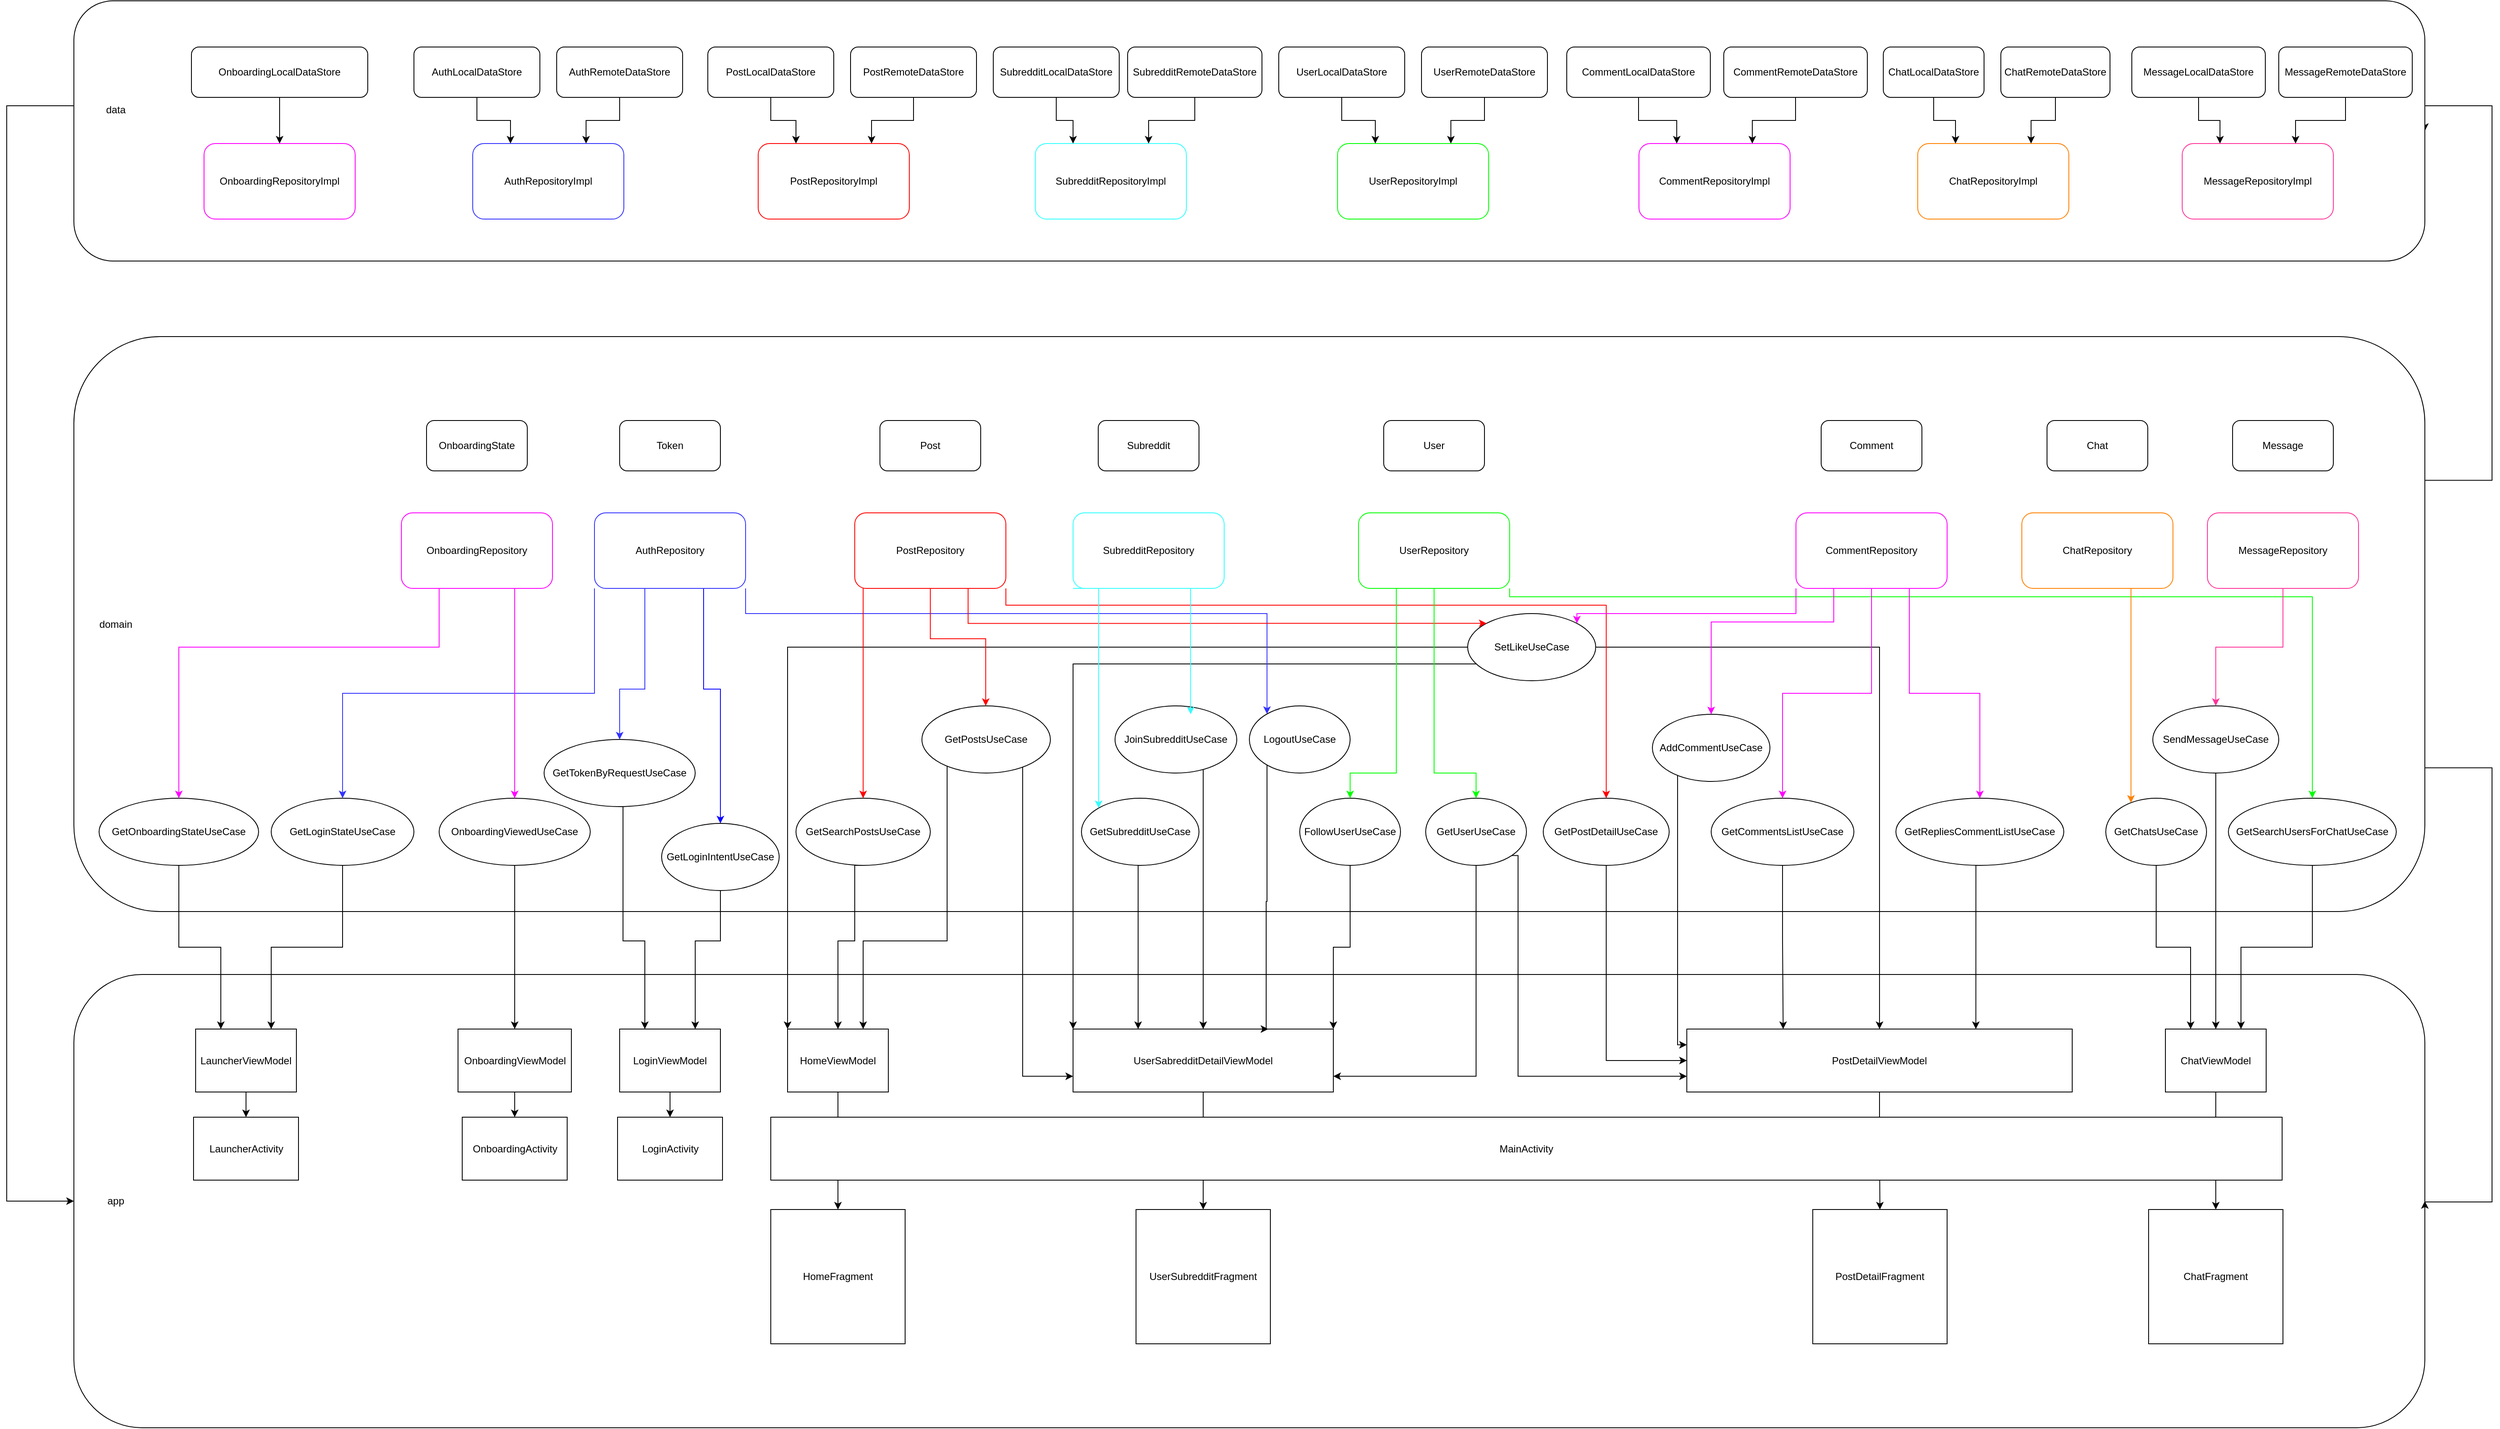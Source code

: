 <mxfile version="20.7.4" type="device"><diagram name="Страница 1" id="V0qLCYSgytZh2rKlNXdx"><mxGraphModel dx="2234" dy="1994" grid="1" gridSize="10" guides="1" tooltips="1" connect="1" arrows="1" fold="1" page="1" pageScale="1" pageWidth="827" pageHeight="1169" math="0" shadow="0"><root><mxCell id="0"/><mxCell id="1" parent="0"/><mxCell id="SQ890dfxBt3CAPnLPfhD-1" value="" style="rounded=1;whiteSpace=wrap;html=1;" parent="1" vertex="1"><mxGeometry x="-240" y="520" width="2800" height="540" as="geometry"/></mxCell><mxCell id="SQ890dfxBt3CAPnLPfhD-2" value="app" style="text;html=1;strokeColor=none;fillColor=none;align=center;verticalAlign=middle;whiteSpace=wrap;rounded=0;" parent="1" vertex="1"><mxGeometry x="-220" y="775" width="60" height="30" as="geometry"/></mxCell><mxCell id="SQ890dfxBt3CAPnLPfhD-158" style="edgeStyle=orthogonalEdgeStyle;rounded=0;orthogonalLoop=1;jettySize=auto;html=1;exitX=1;exitY=0.75;exitDx=0;exitDy=0;entryX=1;entryY=0.5;entryDx=0;entryDy=0;" parent="1" source="SQ890dfxBt3CAPnLPfhD-3" target="SQ890dfxBt3CAPnLPfhD-1" edge="1"><mxGeometry relative="1" as="geometry"><Array as="points"><mxPoint x="2640" y="274"/><mxPoint x="2640" y="791"/><mxPoint x="2560" y="791"/></Array></mxGeometry></mxCell><mxCell id="SQ890dfxBt3CAPnLPfhD-162" style="edgeStyle=orthogonalEdgeStyle;rounded=0;orthogonalLoop=1;jettySize=auto;html=1;exitX=1;exitY=0.25;exitDx=0;exitDy=0;entryX=1;entryY=0.5;entryDx=0;entryDy=0;" parent="1" source="SQ890dfxBt3CAPnLPfhD-3" target="SQ890dfxBt3CAPnLPfhD-5" edge="1"><mxGeometry relative="1" as="geometry"><Array as="points"><mxPoint x="2640" y="-69"/><mxPoint x="2640" y="-515"/></Array></mxGeometry></mxCell><mxCell id="SQ890dfxBt3CAPnLPfhD-3" value="" style="rounded=1;whiteSpace=wrap;html=1;" parent="1" vertex="1"><mxGeometry x="-240" y="-240" width="2800" height="685" as="geometry"/></mxCell><mxCell id="SQ890dfxBt3CAPnLPfhD-4" value="domain" style="text;html=1;strokeColor=none;fillColor=none;align=center;verticalAlign=middle;whiteSpace=wrap;rounded=0;" parent="1" vertex="1"><mxGeometry x="-220" y="87.5" width="60" height="30" as="geometry"/></mxCell><mxCell id="SQ890dfxBt3CAPnLPfhD-164" style="edgeStyle=orthogonalEdgeStyle;rounded=0;orthogonalLoop=1;jettySize=auto;html=1;exitX=0;exitY=0.5;exitDx=0;exitDy=0;entryX=0;entryY=0.5;entryDx=0;entryDy=0;" parent="1" source="SQ890dfxBt3CAPnLPfhD-5" target="SQ890dfxBt3CAPnLPfhD-1" edge="1"><mxGeometry relative="1" as="geometry"><Array as="points"><mxPoint x="-320" y="-515"/><mxPoint x="-320" y="790"/></Array></mxGeometry></mxCell><mxCell id="SQ890dfxBt3CAPnLPfhD-5" value="" style="rounded=1;whiteSpace=wrap;html=1;" parent="1" vertex="1"><mxGeometry x="-240" y="-640" width="2800" height="310" as="geometry"/></mxCell><mxCell id="SQ890dfxBt3CAPnLPfhD-6" value="data" style="text;html=1;strokeColor=none;fillColor=none;align=center;verticalAlign=middle;whiteSpace=wrap;rounded=0;" parent="1" vertex="1"><mxGeometry x="-220" y="-525" width="60" height="30" as="geometry"/></mxCell><mxCell id="nmZk25SD6AyVHt8-9nZW-2" style="edgeStyle=orthogonalEdgeStyle;rounded=0;orthogonalLoop=1;jettySize=auto;html=1;" edge="1" parent="1" source="SQ890dfxBt3CAPnLPfhD-8" target="SQ890dfxBt3CAPnLPfhD-37"><mxGeometry relative="1" as="geometry"/></mxCell><mxCell id="SQ890dfxBt3CAPnLPfhD-8" value="LauncherViewModel" style="rounded=0;whiteSpace=wrap;html=1;" parent="1" vertex="1"><mxGeometry x="-95" y="585" width="120" height="75" as="geometry"/></mxCell><mxCell id="SQ890dfxBt3CAPnLPfhD-14" style="edgeStyle=orthogonalEdgeStyle;rounded=0;orthogonalLoop=1;jettySize=auto;html=1;exitX=0.5;exitY=1;exitDx=0;exitDy=0;entryX=0.25;entryY=0;entryDx=0;entryDy=0;strokeColor=#000000;" parent="1" source="SQ890dfxBt3CAPnLPfhD-10" target="SQ890dfxBt3CAPnLPfhD-8" edge="1"><mxGeometry relative="1" as="geometry"/></mxCell><mxCell id="SQ890dfxBt3CAPnLPfhD-10" value="GetOnboardingStateUseCase" style="ellipse;whiteSpace=wrap;html=1;" parent="1" vertex="1"><mxGeometry x="-210" y="310" width="190" height="80" as="geometry"/></mxCell><mxCell id="SQ890dfxBt3CAPnLPfhD-13" style="edgeStyle=orthogonalEdgeStyle;rounded=0;orthogonalLoop=1;jettySize=auto;html=1;exitX=0.5;exitY=1;exitDx=0;exitDy=0;entryX=0.75;entryY=0;entryDx=0;entryDy=0;strokeColor=#000000;" parent="1" source="SQ890dfxBt3CAPnLPfhD-11" target="SQ890dfxBt3CAPnLPfhD-8" edge="1"><mxGeometry relative="1" as="geometry"/></mxCell><mxCell id="SQ890dfxBt3CAPnLPfhD-11" value="GetLoginStateUseCase" style="ellipse;whiteSpace=wrap;html=1;" parent="1" vertex="1"><mxGeometry x="-5" y="310" width="170" height="80" as="geometry"/></mxCell><mxCell id="nmZk25SD6AyVHt8-9nZW-4" style="edgeStyle=orthogonalEdgeStyle;rounded=0;orthogonalLoop=1;jettySize=auto;html=1;" edge="1" parent="1" source="SQ890dfxBt3CAPnLPfhD-15" target="nmZk25SD6AyVHt8-9nZW-3"><mxGeometry relative="1" as="geometry"/></mxCell><mxCell id="SQ890dfxBt3CAPnLPfhD-15" value="OnboardingViewModel" style="rounded=0;whiteSpace=wrap;html=1;" parent="1" vertex="1"><mxGeometry x="217.5" y="585" width="135" height="75" as="geometry"/></mxCell><mxCell id="SQ890dfxBt3CAPnLPfhD-17" style="edgeStyle=orthogonalEdgeStyle;rounded=0;orthogonalLoop=1;jettySize=auto;html=1;exitX=0.5;exitY=1;exitDx=0;exitDy=0;entryX=0.5;entryY=0;entryDx=0;entryDy=0;strokeColor=#000000;" parent="1" source="SQ890dfxBt3CAPnLPfhD-16" target="SQ890dfxBt3CAPnLPfhD-15" edge="1"><mxGeometry relative="1" as="geometry"/></mxCell><mxCell id="SQ890dfxBt3CAPnLPfhD-16" value="OnboardingViewedUseCase" style="ellipse;whiteSpace=wrap;html=1;" parent="1" vertex="1"><mxGeometry x="195" y="310" width="180" height="80" as="geometry"/></mxCell><mxCell id="SQ890dfxBt3CAPnLPfhD-20" value="GetTokenByRequestUseCase" style="ellipse;whiteSpace=wrap;html=1;" parent="1" vertex="1"><mxGeometry x="320" y="240" width="180" height="80" as="geometry"/></mxCell><mxCell id="SQ890dfxBt3CAPnLPfhD-24" value="HomeFragment" style="whiteSpace=wrap;html=1;aspect=fixed;" parent="1" vertex="1"><mxGeometry x="590" y="800" width="160" height="160" as="geometry"/></mxCell><mxCell id="SQ890dfxBt3CAPnLPfhD-25" value="GetSearchPostsUseCase" style="ellipse;whiteSpace=wrap;html=1;" parent="1" vertex="1"><mxGeometry x="620" y="310" width="160" height="80" as="geometry"/></mxCell><mxCell id="SQ890dfxBt3CAPnLPfhD-30" style="edgeStyle=orthogonalEdgeStyle;rounded=0;orthogonalLoop=1;jettySize=auto;html=1;exitX=0;exitY=1;exitDx=0;exitDy=0;entryX=0.75;entryY=0;entryDx=0;entryDy=0;strokeColor=#000000;" parent="1" source="SQ890dfxBt3CAPnLPfhD-27" target="SQ890dfxBt3CAPnLPfhD-43" edge="1"><mxGeometry relative="1" as="geometry"><mxPoint x="710" y="590" as="targetPoint"/><Array as="points"><mxPoint x="800" y="268"/><mxPoint x="800" y="480"/><mxPoint x="700" y="480"/></Array></mxGeometry></mxCell><mxCell id="SQ890dfxBt3CAPnLPfhD-96" style="edgeStyle=orthogonalEdgeStyle;rounded=0;orthogonalLoop=1;jettySize=auto;html=1;exitX=1;exitY=1;exitDx=0;exitDy=0;entryX=0;entryY=0.75;entryDx=0;entryDy=0;strokeColor=#000000;" parent="1" source="SQ890dfxBt3CAPnLPfhD-27" target="SQ890dfxBt3CAPnLPfhD-88" edge="1"><mxGeometry relative="1" as="geometry"><Array as="points"><mxPoint x="900" y="260"/><mxPoint x="890" y="260"/><mxPoint x="890" y="641"/></Array></mxGeometry></mxCell><mxCell id="SQ890dfxBt3CAPnLPfhD-27" value="GetPostsUseCase" style="ellipse;whiteSpace=wrap;html=1;" parent="1" vertex="1"><mxGeometry x="770" y="200" width="153" height="80" as="geometry"/></mxCell><mxCell id="SQ890dfxBt3CAPnLPfhD-31" value="PostDetailFragment" style="whiteSpace=wrap;html=1;aspect=fixed;" parent="1" vertex="1"><mxGeometry x="1831" y="800" width="160" height="160" as="geometry"/></mxCell><mxCell id="SQ890dfxBt3CAPnLPfhD-65" style="edgeStyle=orthogonalEdgeStyle;rounded=0;orthogonalLoop=1;jettySize=auto;html=1;exitX=0.5;exitY=1;exitDx=0;exitDy=0;entryX=0;entryY=0.5;entryDx=0;entryDy=0;strokeColor=#000000;" parent="1" source="SQ890dfxBt3CAPnLPfhD-32" target="SQ890dfxBt3CAPnLPfhD-49" edge="1"><mxGeometry relative="1" as="geometry"><Array as="points"><mxPoint x="1585" y="622"/></Array></mxGeometry></mxCell><mxCell id="SQ890dfxBt3CAPnLPfhD-32" value="GetPostDetailUseCase" style="ellipse;whiteSpace=wrap;html=1;" parent="1" vertex="1"><mxGeometry x="1510" y="310" width="150" height="80" as="geometry"/></mxCell><mxCell id="SQ890dfxBt3CAPnLPfhD-68" style="edgeStyle=orthogonalEdgeStyle;rounded=0;orthogonalLoop=1;jettySize=auto;html=1;exitX=0.5;exitY=1;exitDx=0;exitDy=0;entryX=0.25;entryY=0;entryDx=0;entryDy=0;strokeColor=#000000;" parent="1" source="SQ890dfxBt3CAPnLPfhD-35" target="SQ890dfxBt3CAPnLPfhD-49" edge="1"><mxGeometry relative="1" as="geometry"><mxPoint x="1853" y="580" as="targetPoint"/><Array as="points"><mxPoint x="1796" y="480"/></Array></mxGeometry></mxCell><mxCell id="SQ890dfxBt3CAPnLPfhD-35" value="GetCommentsListUseCase" style="ellipse;whiteSpace=wrap;html=1;" parent="1" vertex="1"><mxGeometry x="1710" y="310" width="170" height="80" as="geometry"/></mxCell><mxCell id="SQ890dfxBt3CAPnLPfhD-42" value="" style="edgeStyle=orthogonalEdgeStyle;rounded=0;orthogonalLoop=1;jettySize=auto;html=1;exitX=0.5;exitY=1;exitDx=0;exitDy=0;strokeColor=#000000;" parent="1" source="SQ890dfxBt3CAPnLPfhD-20" target="SQ890dfxBt3CAPnLPfhD-41" edge="1"><mxGeometry relative="1" as="geometry"><mxPoint x="470" y="390" as="sourcePoint"/><mxPoint x="470" y="690" as="targetPoint"/><Array as="points"><mxPoint x="414" y="320"/><mxPoint x="414" y="480"/><mxPoint x="440" y="480"/></Array></mxGeometry></mxCell><mxCell id="nmZk25SD6AyVHt8-9nZW-7" style="edgeStyle=orthogonalEdgeStyle;rounded=0;orthogonalLoop=1;jettySize=auto;html=1;" edge="1" parent="1" source="SQ890dfxBt3CAPnLPfhD-41" target="nmZk25SD6AyVHt8-9nZW-5"><mxGeometry relative="1" as="geometry"/></mxCell><mxCell id="SQ890dfxBt3CAPnLPfhD-41" value="LoginViewModel" style="rounded=0;whiteSpace=wrap;html=1;" parent="1" vertex="1"><mxGeometry x="410" y="585" width="120" height="75" as="geometry"/></mxCell><mxCell id="SQ890dfxBt3CAPnLPfhD-44" value="" style="edgeStyle=orthogonalEdgeStyle;rounded=0;orthogonalLoop=1;jettySize=auto;html=1;exitX=0.5;exitY=1;exitDx=0;exitDy=0;strokeColor=#000000;" parent="1" source="SQ890dfxBt3CAPnLPfhD-25" target="SQ890dfxBt3CAPnLPfhD-43" edge="1"><mxGeometry relative="1" as="geometry"><mxPoint x="670" y="390" as="sourcePoint"/><mxPoint x="670" y="690" as="targetPoint"/><Array as="points"><mxPoint x="690" y="480"/><mxPoint x="670" y="480"/></Array></mxGeometry></mxCell><mxCell id="SQ890dfxBt3CAPnLPfhD-48" style="edgeStyle=orthogonalEdgeStyle;rounded=0;orthogonalLoop=1;jettySize=auto;html=1;exitX=0.5;exitY=1;exitDx=0;exitDy=0;strokeColor=#000000;" parent="1" source="SQ890dfxBt3CAPnLPfhD-43" target="SQ890dfxBt3CAPnLPfhD-24" edge="1"><mxGeometry relative="1" as="geometry"/></mxCell><mxCell id="SQ890dfxBt3CAPnLPfhD-43" value="HomeViewModel" style="rounded=0;whiteSpace=wrap;html=1;" parent="1" vertex="1"><mxGeometry x="610" y="585" width="120" height="75" as="geometry"/></mxCell><mxCell id="SQ890dfxBt3CAPnLPfhD-61" style="edgeStyle=orthogonalEdgeStyle;rounded=0;orthogonalLoop=1;jettySize=auto;html=1;exitX=0.5;exitY=1;exitDx=0;exitDy=0;strokeColor=#000000;" parent="1" source="SQ890dfxBt3CAPnLPfhD-49" target="SQ890dfxBt3CAPnLPfhD-31" edge="1"><mxGeometry relative="1" as="geometry"/></mxCell><mxCell id="SQ890dfxBt3CAPnLPfhD-49" value="PostDetailViewModel" style="rounded=0;whiteSpace=wrap;html=1;" parent="1" vertex="1"><mxGeometry x="1681" y="585" width="459" height="75" as="geometry"/></mxCell><mxCell id="SQ890dfxBt3CAPnLPfhD-67" style="edgeStyle=orthogonalEdgeStyle;rounded=0;orthogonalLoop=1;jettySize=auto;html=1;exitX=0.5;exitY=1;exitDx=0;exitDy=0;entryX=0;entryY=0.25;entryDx=0;entryDy=0;strokeColor=#000000;" parent="1" source="SQ890dfxBt3CAPnLPfhD-57" target="SQ890dfxBt3CAPnLPfhD-49" edge="1"><mxGeometry relative="1" as="geometry"><Array as="points"><mxPoint x="1670" y="280"/><mxPoint x="1670" y="604"/></Array></mxGeometry></mxCell><mxCell id="SQ890dfxBt3CAPnLPfhD-57" value="AddCommentUseCase" style="ellipse;whiteSpace=wrap;html=1;" parent="1" vertex="1"><mxGeometry x="1640" y="210" width="140" height="80" as="geometry"/></mxCell><mxCell id="SQ890dfxBt3CAPnLPfhD-69" style="edgeStyle=orthogonalEdgeStyle;rounded=0;orthogonalLoop=1;jettySize=auto;html=1;exitX=1;exitY=0.5;exitDx=0;exitDy=0;entryX=0.5;entryY=0;entryDx=0;entryDy=0;strokeColor=#000000;" parent="1" source="SQ890dfxBt3CAPnLPfhD-62" target="SQ890dfxBt3CAPnLPfhD-49" edge="1"><mxGeometry relative="1" as="geometry"><mxPoint x="1516.25" y="170" as="sourcePoint"/><Array as="points"><mxPoint x="1911" y="130"/></Array></mxGeometry></mxCell><mxCell id="SQ890dfxBt3CAPnLPfhD-97" style="edgeStyle=orthogonalEdgeStyle;rounded=0;orthogonalLoop=1;jettySize=auto;html=1;exitX=0;exitY=0.5;exitDx=0;exitDy=0;entryX=0;entryY=0;entryDx=0;entryDy=0;strokeColor=#000000;" parent="1" source="SQ890dfxBt3CAPnLPfhD-62" target="SQ890dfxBt3CAPnLPfhD-43" edge="1"><mxGeometry relative="1" as="geometry"><Array as="points"><mxPoint x="610" y="130"/></Array></mxGeometry></mxCell><mxCell id="SQ890dfxBt3CAPnLPfhD-98" style="edgeStyle=orthogonalEdgeStyle;rounded=0;orthogonalLoop=1;jettySize=auto;html=1;exitX=0;exitY=1;exitDx=0;exitDy=0;entryX=0;entryY=0;entryDx=0;entryDy=0;strokeColor=#000000;" parent="1" source="SQ890dfxBt3CAPnLPfhD-62" target="SQ890dfxBt3CAPnLPfhD-88" edge="1"><mxGeometry relative="1" as="geometry"><Array as="points"><mxPoint x="1442" y="150"/><mxPoint x="950" y="150"/></Array></mxGeometry></mxCell><mxCell id="SQ890dfxBt3CAPnLPfhD-62" value="SetLikeUseCase" style="ellipse;whiteSpace=wrap;html=1;" parent="1" vertex="1"><mxGeometry x="1420" y="90" width="152.5" height="80" as="geometry"/></mxCell><mxCell id="SQ890dfxBt3CAPnLPfhD-70" style="edgeStyle=orthogonalEdgeStyle;rounded=0;orthogonalLoop=1;jettySize=auto;html=1;exitX=0.5;exitY=1;exitDx=0;exitDy=0;entryX=0.75;entryY=0;entryDx=0;entryDy=0;strokeColor=#000000;" parent="1" source="SQ890dfxBt3CAPnLPfhD-64" target="SQ890dfxBt3CAPnLPfhD-49" edge="1"><mxGeometry relative="1" as="geometry"><Array as="points"><mxPoint x="2026" y="390"/></Array></mxGeometry></mxCell><mxCell id="SQ890dfxBt3CAPnLPfhD-64" value="GetRepliesCommentListUseCase" style="ellipse;whiteSpace=wrap;html=1;" parent="1" vertex="1"><mxGeometry x="1930" y="310" width="200" height="80" as="geometry"/></mxCell><mxCell id="SQ890dfxBt3CAPnLPfhD-107" style="edgeStyle=orthogonalEdgeStyle;rounded=0;orthogonalLoop=1;jettySize=auto;html=1;exitX=1;exitY=1;exitDx=0;exitDy=0;entryX=0;entryY=0.75;entryDx=0;entryDy=0;strokeColor=#000000;" parent="1" source="SQ890dfxBt3CAPnLPfhD-72" target="SQ890dfxBt3CAPnLPfhD-49" edge="1"><mxGeometry relative="1" as="geometry"><Array as="points"><mxPoint x="1480" y="378"/><mxPoint x="1480" y="641"/></Array></mxGeometry></mxCell><mxCell id="SQ890dfxBt3CAPnLPfhD-108" style="edgeStyle=orthogonalEdgeStyle;rounded=0;orthogonalLoop=1;jettySize=auto;html=1;exitX=0.5;exitY=1;exitDx=0;exitDy=0;entryX=1;entryY=0.75;entryDx=0;entryDy=0;strokeColor=#000000;" parent="1" source="SQ890dfxBt3CAPnLPfhD-72" target="SQ890dfxBt3CAPnLPfhD-88" edge="1"><mxGeometry relative="1" as="geometry"/></mxCell><mxCell id="SQ890dfxBt3CAPnLPfhD-72" value="GetUserUseCase" style="ellipse;whiteSpace=wrap;html=1;" parent="1" vertex="1"><mxGeometry x="1370" y="310" width="120" height="80" as="geometry"/></mxCell><mxCell id="SQ890dfxBt3CAPnLPfhD-84" style="edgeStyle=orthogonalEdgeStyle;rounded=0;orthogonalLoop=1;jettySize=auto;html=1;exitX=0.5;exitY=1;exitDx=0;exitDy=0;entryX=0.25;entryY=0;entryDx=0;entryDy=0;strokeColor=#000000;" parent="1" source="SQ890dfxBt3CAPnLPfhD-76" target="SQ890dfxBt3CAPnLPfhD-80" edge="1"><mxGeometry relative="1" as="geometry"/></mxCell><mxCell id="SQ890dfxBt3CAPnLPfhD-76" value="GetChatsUseCase" style="ellipse;whiteSpace=wrap;html=1;" parent="1" vertex="1"><mxGeometry x="2180" y="310" width="120" height="80" as="geometry"/></mxCell><mxCell id="SQ890dfxBt3CAPnLPfhD-86" style="edgeStyle=orthogonalEdgeStyle;rounded=0;orthogonalLoop=1;jettySize=auto;html=1;exitX=0.5;exitY=1;exitDx=0;exitDy=0;entryX=0.75;entryY=0;entryDx=0;entryDy=0;strokeColor=#000000;" parent="1" source="SQ890dfxBt3CAPnLPfhD-77" target="SQ890dfxBt3CAPnLPfhD-80" edge="1"><mxGeometry relative="1" as="geometry"/></mxCell><mxCell id="SQ890dfxBt3CAPnLPfhD-77" value="GetSearchUsersForChatUseCase" style="ellipse;whiteSpace=wrap;html=1;" parent="1" vertex="1"><mxGeometry x="2326" y="310" width="200" height="80" as="geometry"/></mxCell><mxCell id="SQ890dfxBt3CAPnLPfhD-83" style="edgeStyle=orthogonalEdgeStyle;rounded=0;orthogonalLoop=1;jettySize=auto;html=1;exitX=0.5;exitY=1;exitDx=0;exitDy=0;strokeColor=#000000;" parent="1" source="SQ890dfxBt3CAPnLPfhD-80" target="SQ890dfxBt3CAPnLPfhD-81" edge="1"><mxGeometry relative="1" as="geometry"><Array as="points"><mxPoint x="2311" y="700"/><mxPoint x="2311" y="700"/></Array></mxGeometry></mxCell><mxCell id="SQ890dfxBt3CAPnLPfhD-85" style="edgeStyle=orthogonalEdgeStyle;rounded=0;orthogonalLoop=1;jettySize=auto;html=1;exitX=0.5;exitY=1;exitDx=0;exitDy=0;strokeColor=#000000;" parent="1" source="SQ890dfxBt3CAPnLPfhD-78" target="SQ890dfxBt3CAPnLPfhD-80" edge="1"><mxGeometry relative="1" as="geometry"/></mxCell><mxCell id="SQ890dfxBt3CAPnLPfhD-78" value="SendMessageUseCase" style="ellipse;whiteSpace=wrap;html=1;" parent="1" vertex="1"><mxGeometry x="2236" y="200" width="150" height="80" as="geometry"/></mxCell><mxCell id="SQ890dfxBt3CAPnLPfhD-80" value="ChatViewModel" style="rounded=0;whiteSpace=wrap;html=1;" parent="1" vertex="1"><mxGeometry x="2251" y="585" width="120" height="75" as="geometry"/></mxCell><mxCell id="SQ890dfxBt3CAPnLPfhD-81" value="ChatFragment" style="whiteSpace=wrap;html=1;aspect=fixed;" parent="1" vertex="1"><mxGeometry x="2231" y="800" width="160" height="160" as="geometry"/></mxCell><mxCell id="SQ890dfxBt3CAPnLPfhD-105" style="edgeStyle=orthogonalEdgeStyle;rounded=0;orthogonalLoop=1;jettySize=auto;html=1;exitX=0.5;exitY=1;exitDx=0;exitDy=0;strokeColor=#000000;" parent="1" source="SQ890dfxBt3CAPnLPfhD-88" target="SQ890dfxBt3CAPnLPfhD-104" edge="1"><mxGeometry relative="1" as="geometry"/></mxCell><mxCell id="SQ890dfxBt3CAPnLPfhD-88" value="UserSabredditDetailViewModel" style="rounded=0;whiteSpace=wrap;html=1;" parent="1" vertex="1"><mxGeometry x="950" y="585" width="310" height="75" as="geometry"/></mxCell><mxCell id="SQ890dfxBt3CAPnLPfhD-100" style="edgeStyle=orthogonalEdgeStyle;rounded=0;orthogonalLoop=1;jettySize=auto;html=1;exitX=0.5;exitY=1;exitDx=0;exitDy=0;entryX=0.25;entryY=0;entryDx=0;entryDy=0;strokeColor=#000000;" parent="1" source="SQ890dfxBt3CAPnLPfhD-93" target="SQ890dfxBt3CAPnLPfhD-88" edge="1"><mxGeometry relative="1" as="geometry"><Array as="points"><mxPoint x="1028" y="390"/></Array></mxGeometry></mxCell><mxCell id="SQ890dfxBt3CAPnLPfhD-93" value="GetSubredditUseCase" style="ellipse;whiteSpace=wrap;html=1;" parent="1" vertex="1"><mxGeometry x="960" y="310" width="140" height="80" as="geometry"/></mxCell><mxCell id="SQ890dfxBt3CAPnLPfhD-106" style="edgeStyle=orthogonalEdgeStyle;rounded=0;orthogonalLoop=1;jettySize=auto;html=1;exitX=1;exitY=0.5;exitDx=0;exitDy=0;entryX=0.5;entryY=0;entryDx=0;entryDy=0;strokeColor=#000000;" parent="1" source="SQ890dfxBt3CAPnLPfhD-99" target="SQ890dfxBt3CAPnLPfhD-88" edge="1"><mxGeometry relative="1" as="geometry"><Array as="points"><mxPoint x="1105" y="240"/></Array></mxGeometry></mxCell><mxCell id="SQ890dfxBt3CAPnLPfhD-99" value="JoinSubredditUseCase" style="ellipse;whiteSpace=wrap;html=1;" parent="1" vertex="1"><mxGeometry x="1000" y="200" width="145" height="80" as="geometry"/></mxCell><mxCell id="SQ890dfxBt3CAPnLPfhD-104" value="UserSubredditFragment" style="whiteSpace=wrap;html=1;aspect=fixed;" parent="1" vertex="1"><mxGeometry x="1025" y="800" width="160" height="160" as="geometry"/></mxCell><mxCell id="SQ890dfxBt3CAPnLPfhD-45" value="MainActivity" style="rounded=0;whiteSpace=wrap;html=1;" parent="1" vertex="1"><mxGeometry x="590" y="690" width="1800" height="75" as="geometry"/></mxCell><mxCell id="SQ890dfxBt3CAPnLPfhD-110" style="edgeStyle=orthogonalEdgeStyle;rounded=0;orthogonalLoop=1;jettySize=auto;html=1;exitX=0.5;exitY=1;exitDx=0;exitDy=0;entryX=0.75;entryY=0;entryDx=0;entryDy=0;strokeColor=#000000;" parent="1" source="SQ890dfxBt3CAPnLPfhD-109" target="SQ890dfxBt3CAPnLPfhD-88" edge="1"><mxGeometry relative="1" as="geometry"><Array as="points"><mxPoint x="1220" y="270"/><mxPoint x="1181" y="270"/><mxPoint x="1181" y="433"/><mxPoint x="1180" y="433"/><mxPoint x="1180" y="585"/></Array></mxGeometry></mxCell><mxCell id="SQ890dfxBt3CAPnLPfhD-109" value="LogoutUseCase" style="ellipse;whiteSpace=wrap;html=1;" parent="1" vertex="1"><mxGeometry x="1160" y="200" width="120" height="80" as="geometry"/></mxCell><mxCell id="SQ890dfxBt3CAPnLPfhD-113" style="edgeStyle=orthogonalEdgeStyle;rounded=0;orthogonalLoop=1;jettySize=auto;html=1;exitX=0.25;exitY=1;exitDx=0;exitDy=0;entryX=0.5;entryY=0;entryDx=0;entryDy=0;strokeColor=#FF00FF;" parent="1" source="SQ890dfxBt3CAPnLPfhD-112" target="SQ890dfxBt3CAPnLPfhD-10" edge="1"><mxGeometry relative="1" as="geometry"><Array as="points"><mxPoint x="195" y="130"/><mxPoint x="-115" y="130"/></Array></mxGeometry></mxCell><mxCell id="SQ890dfxBt3CAPnLPfhD-114" style="edgeStyle=orthogonalEdgeStyle;rounded=0;orthogonalLoop=1;jettySize=auto;html=1;exitX=0;exitY=1;exitDx=0;exitDy=0;strokeColor=#3333FF;" parent="1" source="SQ890dfxBt3CAPnLPfhD-115" target="SQ890dfxBt3CAPnLPfhD-11" edge="1"><mxGeometry relative="1" as="geometry"/></mxCell><mxCell id="SQ890dfxBt3CAPnLPfhD-116" style="edgeStyle=orthogonalEdgeStyle;rounded=0;orthogonalLoop=1;jettySize=auto;html=1;exitX=0.75;exitY=1;exitDx=0;exitDy=0;entryX=0.5;entryY=0;entryDx=0;entryDy=0;strokeColor=#FF00FF;" parent="1" source="SQ890dfxBt3CAPnLPfhD-112" target="SQ890dfxBt3CAPnLPfhD-16" edge="1"><mxGeometry relative="1" as="geometry"/></mxCell><mxCell id="SQ890dfxBt3CAPnLPfhD-112" value="OnboardingRepository" style="rounded=1;whiteSpace=wrap;html=1;strokeColor=#FF00FF;" parent="1" vertex="1"><mxGeometry x="150" y="-30" width="180" height="90" as="geometry"/></mxCell><mxCell id="SQ890dfxBt3CAPnLPfhD-117" style="edgeStyle=orthogonalEdgeStyle;rounded=0;orthogonalLoop=1;jettySize=auto;html=1;exitX=0.5;exitY=1;exitDx=0;exitDy=0;entryX=0.5;entryY=0;entryDx=0;entryDy=0;strokeColor=#3333FF;" parent="1" source="SQ890dfxBt3CAPnLPfhD-115" target="SQ890dfxBt3CAPnLPfhD-20" edge="1"><mxGeometry relative="1" as="geometry"><Array as="points"><mxPoint x="440" y="60"/><mxPoint x="440" y="180"/><mxPoint x="410" y="180"/></Array></mxGeometry></mxCell><mxCell id="SQ890dfxBt3CAPnLPfhD-118" style="edgeStyle=orthogonalEdgeStyle;rounded=0;orthogonalLoop=1;jettySize=auto;html=1;exitX=1;exitY=1;exitDx=0;exitDy=0;strokeColor=#3333FF;" parent="1" source="SQ890dfxBt3CAPnLPfhD-115" target="SQ890dfxBt3CAPnLPfhD-109" edge="1"><mxGeometry relative="1" as="geometry"><Array as="points"><mxPoint x="560" y="90"/><mxPoint x="1181" y="90"/></Array></mxGeometry></mxCell><mxCell id="V5DGMhmqkKNq_22LO0PI-2" style="edgeStyle=orthogonalEdgeStyle;rounded=0;orthogonalLoop=1;jettySize=auto;html=1;exitX=0.75;exitY=1;exitDx=0;exitDy=0;strokeColor=#0800FF;" parent="1" source="SQ890dfxBt3CAPnLPfhD-115" target="V5DGMhmqkKNq_22LO0PI-1" edge="1"><mxGeometry relative="1" as="geometry"><Array as="points"><mxPoint x="510" y="60"/><mxPoint x="510" y="180"/><mxPoint x="530" y="180"/></Array></mxGeometry></mxCell><mxCell id="SQ890dfxBt3CAPnLPfhD-115" value="AuthRepository" style="rounded=1;whiteSpace=wrap;html=1;strokeColor=#3333FF;" parent="1" vertex="1"><mxGeometry x="380" y="-30" width="180" height="90" as="geometry"/></mxCell><mxCell id="SQ890dfxBt3CAPnLPfhD-120" style="edgeStyle=orthogonalEdgeStyle;rounded=0;orthogonalLoop=1;jettySize=auto;html=1;exitX=0;exitY=0.75;exitDx=0;exitDy=0;entryX=0.5;entryY=0;entryDx=0;entryDy=0;strokeColor=#FF0000;" parent="1" source="SQ890dfxBt3CAPnLPfhD-119" target="SQ890dfxBt3CAPnLPfhD-25" edge="1"><mxGeometry relative="1" as="geometry"><Array as="points"><mxPoint x="700" y="37"/></Array></mxGeometry></mxCell><mxCell id="SQ890dfxBt3CAPnLPfhD-121" style="edgeStyle=orthogonalEdgeStyle;rounded=0;orthogonalLoop=1;jettySize=auto;html=1;exitX=0.5;exitY=1;exitDx=0;exitDy=0;strokeColor=#FF0000;" parent="1" source="SQ890dfxBt3CAPnLPfhD-119" target="SQ890dfxBt3CAPnLPfhD-27" edge="1"><mxGeometry relative="1" as="geometry"><Array as="points"><mxPoint x="780" y="120"/><mxPoint x="846" y="120"/></Array></mxGeometry></mxCell><mxCell id="SQ890dfxBt3CAPnLPfhD-122" style="edgeStyle=orthogonalEdgeStyle;rounded=0;orthogonalLoop=1;jettySize=auto;html=1;exitX=1;exitY=1;exitDx=0;exitDy=0;strokeColor=#FF0000;" parent="1" source="SQ890dfxBt3CAPnLPfhD-119" target="SQ890dfxBt3CAPnLPfhD-32" edge="1"><mxGeometry relative="1" as="geometry"><Array as="points"><mxPoint x="870" y="80"/><mxPoint x="1585" y="80"/></Array></mxGeometry></mxCell><mxCell id="SQ890dfxBt3CAPnLPfhD-131" style="edgeStyle=orthogonalEdgeStyle;rounded=0;orthogonalLoop=1;jettySize=auto;html=1;exitX=0.75;exitY=1;exitDx=0;exitDy=0;entryX=0;entryY=0;entryDx=0;entryDy=0;strokeColor=#FF0000;" parent="1" source="SQ890dfxBt3CAPnLPfhD-119" target="SQ890dfxBt3CAPnLPfhD-62" edge="1"><mxGeometry relative="1" as="geometry"><Array as="points"><mxPoint x="825" y="102"/></Array></mxGeometry></mxCell><mxCell id="SQ890dfxBt3CAPnLPfhD-119" value="PostRepository" style="rounded=1;whiteSpace=wrap;html=1;strokeColor=#FF0000;" parent="1" vertex="1"><mxGeometry x="690" y="-30" width="180" height="90" as="geometry"/></mxCell><mxCell id="SQ890dfxBt3CAPnLPfhD-126" style="edgeStyle=orthogonalEdgeStyle;rounded=0;orthogonalLoop=1;jettySize=auto;html=1;exitX=0.5;exitY=1;exitDx=0;exitDy=0;entryX=1;entryY=0;entryDx=0;entryDy=0;strokeColor=#000000;" parent="1" source="SQ890dfxBt3CAPnLPfhD-125" target="SQ890dfxBt3CAPnLPfhD-88" edge="1"><mxGeometry relative="1" as="geometry"/></mxCell><mxCell id="SQ890dfxBt3CAPnLPfhD-125" value="FollowUserUseCase" style="ellipse;whiteSpace=wrap;html=1;" parent="1" vertex="1"><mxGeometry x="1220" y="310" width="120" height="80" as="geometry"/></mxCell><mxCell id="SQ890dfxBt3CAPnLPfhD-128" style="edgeStyle=orthogonalEdgeStyle;rounded=0;orthogonalLoop=1;jettySize=auto;html=1;exitX=0;exitY=1;exitDx=0;exitDy=0;entryX=0;entryY=0;entryDx=0;entryDy=0;strokeColor=#33FFFF;" parent="1" source="SQ890dfxBt3CAPnLPfhD-127" target="SQ890dfxBt3CAPnLPfhD-93" edge="1"><mxGeometry relative="1" as="geometry"><Array as="points"><mxPoint x="980" y="60"/></Array></mxGeometry></mxCell><mxCell id="SQ890dfxBt3CAPnLPfhD-129" style="edgeStyle=orthogonalEdgeStyle;rounded=0;orthogonalLoop=1;jettySize=auto;html=1;exitX=0.25;exitY=1;exitDx=0;exitDy=0;entryX=0.621;entryY=0.125;entryDx=0;entryDy=0;entryPerimeter=0;strokeColor=#33FFFF;" parent="1" source="SQ890dfxBt3CAPnLPfhD-127" target="SQ890dfxBt3CAPnLPfhD-99" edge="1"><mxGeometry relative="1" as="geometry"><Array as="points"><mxPoint x="1090" y="60"/></Array></mxGeometry></mxCell><mxCell id="SQ890dfxBt3CAPnLPfhD-127" value="SubredditRepository" style="rounded=1;whiteSpace=wrap;html=1;strokeColor=#33FFFF;" parent="1" vertex="1"><mxGeometry x="950" y="-30" width="180" height="90" as="geometry"/></mxCell><mxCell id="SQ890dfxBt3CAPnLPfhD-133" style="edgeStyle=orthogonalEdgeStyle;rounded=0;orthogonalLoop=1;jettySize=auto;html=1;exitX=0.25;exitY=1;exitDx=0;exitDy=0;strokeColor=#00FF00;" parent="1" source="SQ890dfxBt3CAPnLPfhD-132" target="SQ890dfxBt3CAPnLPfhD-125" edge="1"><mxGeometry relative="1" as="geometry"><Array as="points"><mxPoint x="1335" y="280"/><mxPoint x="1280" y="280"/></Array></mxGeometry></mxCell><mxCell id="SQ890dfxBt3CAPnLPfhD-134" style="edgeStyle=orthogonalEdgeStyle;rounded=0;orthogonalLoop=1;jettySize=auto;html=1;exitX=0.5;exitY=1;exitDx=0;exitDy=0;strokeColor=#00FF00;" parent="1" source="SQ890dfxBt3CAPnLPfhD-132" target="SQ890dfxBt3CAPnLPfhD-72" edge="1"><mxGeometry relative="1" as="geometry"><Array as="points"><mxPoint x="1380" y="280"/><mxPoint x="1430" y="280"/></Array></mxGeometry></mxCell><mxCell id="SQ890dfxBt3CAPnLPfhD-135" style="edgeStyle=orthogonalEdgeStyle;rounded=0;orthogonalLoop=1;jettySize=auto;html=1;exitX=1;exitY=1;exitDx=0;exitDy=0;strokeColor=#00FF00;" parent="1" source="SQ890dfxBt3CAPnLPfhD-132" target="SQ890dfxBt3CAPnLPfhD-77" edge="1"><mxGeometry relative="1" as="geometry"><Array as="points"><mxPoint x="1470" y="70"/><mxPoint x="2426" y="70"/></Array></mxGeometry></mxCell><mxCell id="SQ890dfxBt3CAPnLPfhD-132" value="UserRepository" style="rounded=1;whiteSpace=wrap;html=1;strokeColor=#00FF00;" parent="1" vertex="1"><mxGeometry x="1290" y="-30" width="180" height="90" as="geometry"/></mxCell><mxCell id="SQ890dfxBt3CAPnLPfhD-138" style="edgeStyle=orthogonalEdgeStyle;rounded=0;orthogonalLoop=1;jettySize=auto;html=1;exitX=0.25;exitY=1;exitDx=0;exitDy=0;strokeColor=#FF00FF;" parent="1" source="SQ890dfxBt3CAPnLPfhD-137" target="SQ890dfxBt3CAPnLPfhD-57" edge="1"><mxGeometry relative="1" as="geometry"><Array as="points"><mxPoint x="1856" y="100"/><mxPoint x="1710" y="100"/></Array></mxGeometry></mxCell><mxCell id="SQ890dfxBt3CAPnLPfhD-139" style="edgeStyle=orthogonalEdgeStyle;rounded=0;orthogonalLoop=1;jettySize=auto;html=1;exitX=0.5;exitY=1;exitDx=0;exitDy=0;strokeColor=#FF00FF;" parent="1" source="SQ890dfxBt3CAPnLPfhD-137" target="SQ890dfxBt3CAPnLPfhD-35" edge="1"><mxGeometry relative="1" as="geometry"/></mxCell><mxCell id="SQ890dfxBt3CAPnLPfhD-140" style="edgeStyle=orthogonalEdgeStyle;rounded=0;orthogonalLoop=1;jettySize=auto;html=1;exitX=0.75;exitY=1;exitDx=0;exitDy=0;strokeColor=#FF00FF;" parent="1" source="SQ890dfxBt3CAPnLPfhD-137" target="SQ890dfxBt3CAPnLPfhD-64" edge="1"><mxGeometry relative="1" as="geometry"/></mxCell><mxCell id="SQ890dfxBt3CAPnLPfhD-141" style="edgeStyle=orthogonalEdgeStyle;rounded=0;orthogonalLoop=1;jettySize=auto;html=1;exitX=0;exitY=1;exitDx=0;exitDy=0;entryX=1;entryY=0;entryDx=0;entryDy=0;strokeColor=#FF00FF;" parent="1" source="SQ890dfxBt3CAPnLPfhD-137" target="SQ890dfxBt3CAPnLPfhD-62" edge="1"><mxGeometry relative="1" as="geometry"><Array as="points"><mxPoint x="1811" y="90"/><mxPoint x="1550" y="90"/></Array></mxGeometry></mxCell><mxCell id="SQ890dfxBt3CAPnLPfhD-137" value="CommentRepository" style="rounded=1;whiteSpace=wrap;html=1;strokeColor=#FF00FF;" parent="1" vertex="1"><mxGeometry x="1811" y="-30" width="180" height="90" as="geometry"/></mxCell><mxCell id="SQ890dfxBt3CAPnLPfhD-144" style="edgeStyle=orthogonalEdgeStyle;rounded=0;orthogonalLoop=1;jettySize=auto;html=1;exitX=0.25;exitY=1;exitDx=0;exitDy=0;strokeColor=#FF8000;" parent="1" source="SQ890dfxBt3CAPnLPfhD-142" target="SQ890dfxBt3CAPnLPfhD-76" edge="1"><mxGeometry relative="1" as="geometry"><Array as="points"><mxPoint x="2210" y="60"/></Array></mxGeometry></mxCell><mxCell id="SQ890dfxBt3CAPnLPfhD-142" value="ChatRepository" style="rounded=1;whiteSpace=wrap;html=1;strokeColor=#FF8000;" parent="1" vertex="1"><mxGeometry x="2080" y="-30" width="180" height="90" as="geometry"/></mxCell><mxCell id="SQ890dfxBt3CAPnLPfhD-147" value="OnboardingState" style="rounded=1;whiteSpace=wrap;html=1;" parent="1" vertex="1"><mxGeometry x="180" y="-140" width="120" height="60" as="geometry"/></mxCell><mxCell id="SQ890dfxBt3CAPnLPfhD-149" value="Token" style="rounded=1;whiteSpace=wrap;html=1;" parent="1" vertex="1"><mxGeometry x="410" y="-140" width="120" height="60" as="geometry"/></mxCell><mxCell id="SQ890dfxBt3CAPnLPfhD-150" value="Post" style="rounded=1;whiteSpace=wrap;html=1;" parent="1" vertex="1"><mxGeometry x="720" y="-140" width="120" height="60" as="geometry"/></mxCell><mxCell id="SQ890dfxBt3CAPnLPfhD-151" value="Subreddit" style="rounded=1;whiteSpace=wrap;html=1;" parent="1" vertex="1"><mxGeometry x="980" y="-140" width="120" height="60" as="geometry"/></mxCell><mxCell id="SQ890dfxBt3CAPnLPfhD-152" value="User" style="rounded=1;whiteSpace=wrap;html=1;" parent="1" vertex="1"><mxGeometry x="1320" y="-140" width="120" height="60" as="geometry"/></mxCell><mxCell id="SQ890dfxBt3CAPnLPfhD-153" value="Comment" style="rounded=1;whiteSpace=wrap;html=1;" parent="1" vertex="1"><mxGeometry x="1841" y="-140" width="120" height="60" as="geometry"/></mxCell><mxCell id="SQ890dfxBt3CAPnLPfhD-154" value="Chat" style="rounded=1;whiteSpace=wrap;html=1;" parent="1" vertex="1"><mxGeometry x="2110" y="-140" width="120" height="60" as="geometry"/></mxCell><mxCell id="SQ890dfxBt3CAPnLPfhD-155" value="Message" style="rounded=1;whiteSpace=wrap;html=1;" parent="1" vertex="1"><mxGeometry x="2331" y="-140" width="120" height="60" as="geometry"/></mxCell><mxCell id="SQ890dfxBt3CAPnLPfhD-165" value="OnboardingRepositoryImpl" style="rounded=1;whiteSpace=wrap;html=1;strokeColor=#FF00FF;" parent="1" vertex="1"><mxGeometry x="-85" y="-470" width="180" height="90" as="geometry"/></mxCell><mxCell id="SQ890dfxBt3CAPnLPfhD-166" value="AuthRepositoryImpl" style="rounded=1;whiteSpace=wrap;html=1;strokeColor=#3333FF;" parent="1" vertex="1"><mxGeometry x="235" y="-470" width="180" height="90" as="geometry"/></mxCell><mxCell id="SQ890dfxBt3CAPnLPfhD-167" value="PostRepositoryImpl" style="rounded=1;whiteSpace=wrap;html=1;strokeColor=#FF0000;" parent="1" vertex="1"><mxGeometry x="575" y="-470" width="180" height="90" as="geometry"/></mxCell><mxCell id="SQ890dfxBt3CAPnLPfhD-168" value="SubredditRepositoryImpl" style="rounded=1;whiteSpace=wrap;html=1;strokeColor=#33FFFF;" parent="1" vertex="1"><mxGeometry x="905" y="-470" width="180" height="90" as="geometry"/></mxCell><mxCell id="SQ890dfxBt3CAPnLPfhD-169" value="UserRepositoryImpl" style="rounded=1;whiteSpace=wrap;html=1;strokeColor=#00FF00;" parent="1" vertex="1"><mxGeometry x="1265" y="-470" width="180" height="90" as="geometry"/></mxCell><mxCell id="SQ890dfxBt3CAPnLPfhD-170" value="CommentRepositoryImpl" style="rounded=1;whiteSpace=wrap;html=1;strokeColor=#FF00FF;" parent="1" vertex="1"><mxGeometry x="1624" y="-470" width="180" height="90" as="geometry"/></mxCell><mxCell id="SQ890dfxBt3CAPnLPfhD-171" value="ChatRepositoryImpl" style="rounded=1;whiteSpace=wrap;html=1;strokeColor=#FF8000;" parent="1" vertex="1"><mxGeometry x="1956" y="-470" width="180" height="90" as="geometry"/></mxCell><mxCell id="SQ890dfxBt3CAPnLPfhD-185" style="edgeStyle=orthogonalEdgeStyle;rounded=0;orthogonalLoop=1;jettySize=auto;html=1;exitX=0.5;exitY=1;exitDx=0;exitDy=0;entryX=0.5;entryY=0;entryDx=0;entryDy=0;" parent="1" source="SQ890dfxBt3CAPnLPfhD-177" target="SQ890dfxBt3CAPnLPfhD-165" edge="1"><mxGeometry relative="1" as="geometry"/></mxCell><mxCell id="SQ890dfxBt3CAPnLPfhD-177" value="OnboardingLocalDataStore" style="rounded=1;whiteSpace=wrap;html=1;" parent="1" vertex="1"><mxGeometry x="-100" y="-585" width="210" height="60" as="geometry"/></mxCell><mxCell id="SQ890dfxBt3CAPnLPfhD-186" style="edgeStyle=orthogonalEdgeStyle;rounded=0;orthogonalLoop=1;jettySize=auto;html=1;exitX=0.5;exitY=1;exitDx=0;exitDy=0;entryX=0.25;entryY=0;entryDx=0;entryDy=0;" parent="1" source="SQ890dfxBt3CAPnLPfhD-178" target="SQ890dfxBt3CAPnLPfhD-166" edge="1"><mxGeometry relative="1" as="geometry"/></mxCell><mxCell id="SQ890dfxBt3CAPnLPfhD-178" value="AuthLocalDataStore" style="rounded=1;whiteSpace=wrap;html=1;" parent="1" vertex="1"><mxGeometry x="165" y="-585" width="150" height="60" as="geometry"/></mxCell><mxCell id="SQ890dfxBt3CAPnLPfhD-189" style="edgeStyle=orthogonalEdgeStyle;rounded=0;orthogonalLoop=1;jettySize=auto;html=1;exitX=0.5;exitY=1;exitDx=0;exitDy=0;entryX=0.25;entryY=0;entryDx=0;entryDy=0;" parent="1" source="SQ890dfxBt3CAPnLPfhD-179" target="SQ890dfxBt3CAPnLPfhD-167" edge="1"><mxGeometry relative="1" as="geometry"/></mxCell><mxCell id="SQ890dfxBt3CAPnLPfhD-179" value="PostLocalDataStore" style="rounded=1;whiteSpace=wrap;html=1;" parent="1" vertex="1"><mxGeometry x="515" y="-585" width="150" height="60" as="geometry"/></mxCell><mxCell id="SQ890dfxBt3CAPnLPfhD-201" style="edgeStyle=orthogonalEdgeStyle;rounded=0;orthogonalLoop=1;jettySize=auto;html=1;exitX=0.5;exitY=1;exitDx=0;exitDy=0;entryX=0.25;entryY=0;entryDx=0;entryDy=0;" parent="1" source="SQ890dfxBt3CAPnLPfhD-182" target="SQ890dfxBt3CAPnLPfhD-170" edge="1"><mxGeometry relative="1" as="geometry"/></mxCell><mxCell id="SQ890dfxBt3CAPnLPfhD-182" value="CommentLocalDataStore" style="rounded=1;whiteSpace=wrap;html=1;" parent="1" vertex="1"><mxGeometry x="1538" y="-585" width="171" height="60" as="geometry"/></mxCell><mxCell id="SQ890dfxBt3CAPnLPfhD-206" style="edgeStyle=orthogonalEdgeStyle;rounded=0;orthogonalLoop=1;jettySize=auto;html=1;exitX=0.5;exitY=1;exitDx=0;exitDy=0;entryX=0.25;entryY=0;entryDx=0;entryDy=0;" parent="1" source="SQ890dfxBt3CAPnLPfhD-183" target="SQ890dfxBt3CAPnLPfhD-171" edge="1"><mxGeometry relative="1" as="geometry"/></mxCell><mxCell id="SQ890dfxBt3CAPnLPfhD-183" value="ChatLocalDataStore" style="rounded=1;whiteSpace=wrap;html=1;" parent="1" vertex="1"><mxGeometry x="1915" y="-585" width="120" height="60" as="geometry"/></mxCell><mxCell id="SQ890dfxBt3CAPnLPfhD-187" style="edgeStyle=orthogonalEdgeStyle;rounded=0;orthogonalLoop=1;jettySize=auto;html=1;exitX=0.5;exitY=1;exitDx=0;exitDy=0;entryX=0.75;entryY=0;entryDx=0;entryDy=0;" parent="1" source="SQ890dfxBt3CAPnLPfhD-184" target="SQ890dfxBt3CAPnLPfhD-166" edge="1"><mxGeometry relative="1" as="geometry"/></mxCell><mxCell id="SQ890dfxBt3CAPnLPfhD-184" value="AuthRemoteDataStore" style="rounded=1;whiteSpace=wrap;html=1;" parent="1" vertex="1"><mxGeometry x="335" y="-585" width="150" height="60" as="geometry"/></mxCell><mxCell id="SQ890dfxBt3CAPnLPfhD-190" style="edgeStyle=orthogonalEdgeStyle;rounded=0;orthogonalLoop=1;jettySize=auto;html=1;exitX=0.5;exitY=1;exitDx=0;exitDy=0;entryX=0.75;entryY=0;entryDx=0;entryDy=0;" parent="1" source="SQ890dfxBt3CAPnLPfhD-188" target="SQ890dfxBt3CAPnLPfhD-167" edge="1"><mxGeometry relative="1" as="geometry"/></mxCell><mxCell id="SQ890dfxBt3CAPnLPfhD-188" value="PostRemoteDataStore" style="rounded=1;whiteSpace=wrap;html=1;" parent="1" vertex="1"><mxGeometry x="685" y="-585" width="150" height="60" as="geometry"/></mxCell><mxCell id="SQ890dfxBt3CAPnLPfhD-193" style="edgeStyle=orthogonalEdgeStyle;rounded=0;orthogonalLoop=1;jettySize=auto;html=1;exitX=0.5;exitY=1;exitDx=0;exitDy=0;entryX=0.25;entryY=0;entryDx=0;entryDy=0;" parent="1" source="SQ890dfxBt3CAPnLPfhD-191" target="SQ890dfxBt3CAPnLPfhD-168" edge="1"><mxGeometry relative="1" as="geometry"/></mxCell><mxCell id="SQ890dfxBt3CAPnLPfhD-191" value="SubredditLocalDataStore" style="rounded=1;whiteSpace=wrap;html=1;" parent="1" vertex="1"><mxGeometry x="855" y="-585" width="150" height="60" as="geometry"/></mxCell><mxCell id="SQ890dfxBt3CAPnLPfhD-194" style="edgeStyle=orthogonalEdgeStyle;rounded=0;orthogonalLoop=1;jettySize=auto;html=1;exitX=0.5;exitY=1;exitDx=0;exitDy=0;entryX=0.75;entryY=0;entryDx=0;entryDy=0;" parent="1" source="SQ890dfxBt3CAPnLPfhD-192" target="SQ890dfxBt3CAPnLPfhD-168" edge="1"><mxGeometry relative="1" as="geometry"/></mxCell><mxCell id="SQ890dfxBt3CAPnLPfhD-192" value="SubredditRemoteDataStore" style="rounded=1;whiteSpace=wrap;html=1;" parent="1" vertex="1"><mxGeometry x="1015" y="-585" width="160" height="60" as="geometry"/></mxCell><mxCell id="SQ890dfxBt3CAPnLPfhD-197" style="edgeStyle=orthogonalEdgeStyle;rounded=0;orthogonalLoop=1;jettySize=auto;html=1;exitX=0.5;exitY=1;exitDx=0;exitDy=0;entryX=0.25;entryY=0;entryDx=0;entryDy=0;" parent="1" source="SQ890dfxBt3CAPnLPfhD-195" target="SQ890dfxBt3CAPnLPfhD-169" edge="1"><mxGeometry relative="1" as="geometry"/></mxCell><mxCell id="SQ890dfxBt3CAPnLPfhD-195" value="UserLocalDataStore" style="rounded=1;whiteSpace=wrap;html=1;" parent="1" vertex="1"><mxGeometry x="1195" y="-585" width="150" height="60" as="geometry"/></mxCell><mxCell id="SQ890dfxBt3CAPnLPfhD-198" style="edgeStyle=orthogonalEdgeStyle;rounded=0;orthogonalLoop=1;jettySize=auto;html=1;exitX=0.5;exitY=1;exitDx=0;exitDy=0;entryX=0.75;entryY=0;entryDx=0;entryDy=0;" parent="1" source="SQ890dfxBt3CAPnLPfhD-196" target="SQ890dfxBt3CAPnLPfhD-169" edge="1"><mxGeometry relative="1" as="geometry"/></mxCell><mxCell id="SQ890dfxBt3CAPnLPfhD-196" value="UserRemoteDataStore" style="rounded=1;whiteSpace=wrap;html=1;" parent="1" vertex="1"><mxGeometry x="1365" y="-585" width="150" height="60" as="geometry"/></mxCell><mxCell id="SQ890dfxBt3CAPnLPfhD-202" style="edgeStyle=orthogonalEdgeStyle;rounded=0;orthogonalLoop=1;jettySize=auto;html=1;exitX=0.5;exitY=1;exitDx=0;exitDy=0;entryX=0.75;entryY=0;entryDx=0;entryDy=0;" parent="1" source="SQ890dfxBt3CAPnLPfhD-200" target="SQ890dfxBt3CAPnLPfhD-170" edge="1"><mxGeometry relative="1" as="geometry"/></mxCell><mxCell id="SQ890dfxBt3CAPnLPfhD-200" value="CommentRemoteDataStore" style="rounded=1;whiteSpace=wrap;html=1;" parent="1" vertex="1"><mxGeometry x="1725" y="-585" width="171" height="60" as="geometry"/></mxCell><mxCell id="SQ890dfxBt3CAPnLPfhD-204" style="edgeStyle=orthogonalEdgeStyle;rounded=0;orthogonalLoop=1;jettySize=auto;html=1;exitX=0.5;exitY=1;exitDx=0;exitDy=0;entryX=0.5;entryY=0;entryDx=0;entryDy=0;strokeColor=#FF3399;" parent="1" source="SQ890dfxBt3CAPnLPfhD-203" target="SQ890dfxBt3CAPnLPfhD-78" edge="1"><mxGeometry relative="1" as="geometry"/></mxCell><mxCell id="SQ890dfxBt3CAPnLPfhD-203" value="MessageRepository" style="rounded=1;whiteSpace=wrap;html=1;strokeColor=#FF3399;" parent="1" vertex="1"><mxGeometry x="2301" y="-30" width="180" height="90" as="geometry"/></mxCell><mxCell id="SQ890dfxBt3CAPnLPfhD-207" style="edgeStyle=orthogonalEdgeStyle;rounded=0;orthogonalLoop=1;jettySize=auto;html=1;exitX=0.5;exitY=1;exitDx=0;exitDy=0;entryX=0.75;entryY=0;entryDx=0;entryDy=0;" parent="1" source="SQ890dfxBt3CAPnLPfhD-205" target="SQ890dfxBt3CAPnLPfhD-171" edge="1"><mxGeometry relative="1" as="geometry"/></mxCell><mxCell id="SQ890dfxBt3CAPnLPfhD-205" value="ChatRemoteDataStore" style="rounded=1;whiteSpace=wrap;html=1;" parent="1" vertex="1"><mxGeometry x="2055" y="-585" width="130" height="60" as="geometry"/></mxCell><mxCell id="SQ890dfxBt3CAPnLPfhD-209" value="MessageRepositoryImpl" style="rounded=1;whiteSpace=wrap;html=1;strokeColor=#FF3399;" parent="1" vertex="1"><mxGeometry x="2271" y="-470" width="180" height="90" as="geometry"/></mxCell><mxCell id="SQ890dfxBt3CAPnLPfhD-212" style="edgeStyle=orthogonalEdgeStyle;rounded=0;orthogonalLoop=1;jettySize=auto;html=1;exitX=0.5;exitY=1;exitDx=0;exitDy=0;entryX=0.25;entryY=0;entryDx=0;entryDy=0;" parent="1" source="SQ890dfxBt3CAPnLPfhD-210" target="SQ890dfxBt3CAPnLPfhD-209" edge="1"><mxGeometry relative="1" as="geometry"/></mxCell><mxCell id="SQ890dfxBt3CAPnLPfhD-210" value="MessageLocalDataStore" style="rounded=1;whiteSpace=wrap;html=1;" parent="1" vertex="1"><mxGeometry x="2211" y="-585" width="159" height="60" as="geometry"/></mxCell><mxCell id="SQ890dfxBt3CAPnLPfhD-213" style="edgeStyle=orthogonalEdgeStyle;rounded=0;orthogonalLoop=1;jettySize=auto;html=1;exitX=0.5;exitY=1;exitDx=0;exitDy=0;entryX=0.75;entryY=0;entryDx=0;entryDy=0;" parent="1" source="SQ890dfxBt3CAPnLPfhD-211" target="SQ890dfxBt3CAPnLPfhD-209" edge="1"><mxGeometry relative="1" as="geometry"/></mxCell><mxCell id="SQ890dfxBt3CAPnLPfhD-211" value="MessageRemoteDataStore" style="rounded=1;whiteSpace=wrap;html=1;" parent="1" vertex="1"><mxGeometry x="2386" y="-585" width="159" height="60" as="geometry"/></mxCell><mxCell id="V5DGMhmqkKNq_22LO0PI-3" style="edgeStyle=orthogonalEdgeStyle;rounded=0;orthogonalLoop=1;jettySize=auto;html=1;exitX=0.5;exitY=1;exitDx=0;exitDy=0;entryX=0.75;entryY=0;entryDx=0;entryDy=0;" parent="1" source="V5DGMhmqkKNq_22LO0PI-1" target="SQ890dfxBt3CAPnLPfhD-41" edge="1"><mxGeometry relative="1" as="geometry"><Array as="points"><mxPoint x="530" y="480"/><mxPoint x="500" y="480"/></Array></mxGeometry></mxCell><mxCell id="V5DGMhmqkKNq_22LO0PI-1" value="GetLoginIntentUseCase" style="ellipse;whiteSpace=wrap;html=1;" parent="1" vertex="1"><mxGeometry x="460" y="340" width="140" height="80" as="geometry"/></mxCell><mxCell id="SQ890dfxBt3CAPnLPfhD-37" value="LauncherActivity" style="rounded=0;whiteSpace=wrap;html=1;" parent="1" vertex="1"><mxGeometry x="-97.5" y="690" width="125" height="75" as="geometry"/></mxCell><mxCell id="nmZk25SD6AyVHt8-9nZW-3" value="OnboardingActivity" style="rounded=0;whiteSpace=wrap;html=1;" vertex="1" parent="1"><mxGeometry x="222.5" y="690" width="125" height="75" as="geometry"/></mxCell><mxCell id="nmZk25SD6AyVHt8-9nZW-5" value="LoginActivity" style="rounded=0;whiteSpace=wrap;html=1;" vertex="1" parent="1"><mxGeometry x="407.5" y="690" width="125" height="75" as="geometry"/></mxCell></root></mxGraphModel></diagram></mxfile>